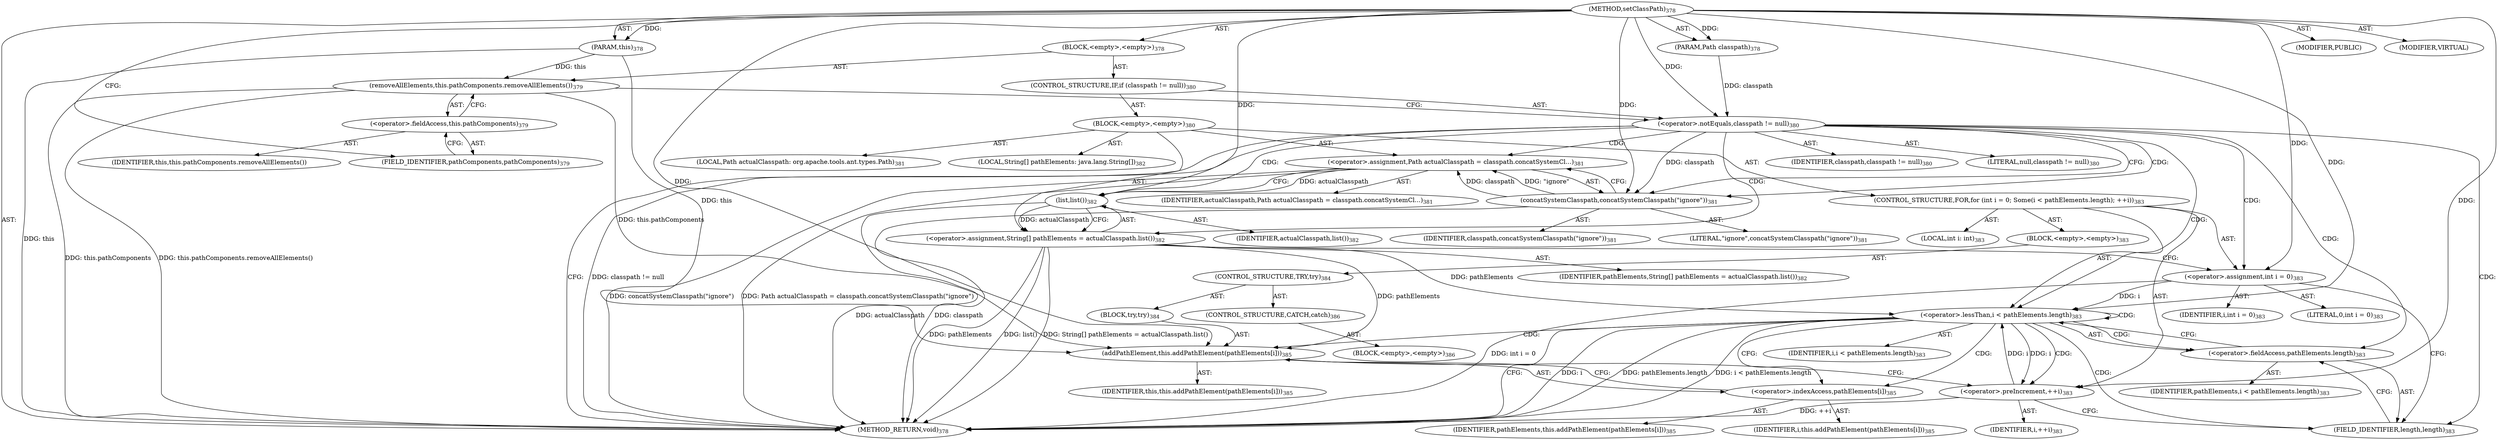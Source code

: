digraph "setClassPath" {  
"111669149706" [label = <(METHOD,setClassPath)<SUB>378</SUB>> ]
"115964116998" [label = <(PARAM,this)<SUB>378</SUB>> ]
"115964117036" [label = <(PARAM,Path classpath)<SUB>378</SUB>> ]
"25769803791" [label = <(BLOCK,&lt;empty&gt;,&lt;empty&gt;)<SUB>378</SUB>> ]
"30064771213" [label = <(removeAllElements,this.pathComponents.removeAllElements())<SUB>379</SUB>> ]
"30064771214" [label = <(&lt;operator&gt;.fieldAccess,this.pathComponents)<SUB>379</SUB>> ]
"68719476886" [label = <(IDENTIFIER,this,this.pathComponents.removeAllElements())> ]
"55834574903" [label = <(FIELD_IDENTIFIER,pathComponents,pathComponents)<SUB>379</SUB>> ]
"47244640261" [label = <(CONTROL_STRUCTURE,IF,if (classpath != null))<SUB>380</SUB>> ]
"30064771215" [label = <(&lt;operator&gt;.notEquals,classpath != null)<SUB>380</SUB>> ]
"68719476887" [label = <(IDENTIFIER,classpath,classpath != null)<SUB>380</SUB>> ]
"90194313241" [label = <(LITERAL,null,classpath != null)<SUB>380</SUB>> ]
"25769803792" [label = <(BLOCK,&lt;empty&gt;,&lt;empty&gt;)<SUB>380</SUB>> ]
"94489280515" [label = <(LOCAL,Path actualClasspath: org.apache.tools.ant.types.Path)<SUB>381</SUB>> ]
"30064771216" [label = <(&lt;operator&gt;.assignment,Path actualClasspath = classpath.concatSystemCl...)<SUB>381</SUB>> ]
"68719476888" [label = <(IDENTIFIER,actualClasspath,Path actualClasspath = classpath.concatSystemCl...)<SUB>381</SUB>> ]
"30064771217" [label = <(concatSystemClasspath,concatSystemClasspath(&quot;ignore&quot;))<SUB>381</SUB>> ]
"68719476889" [label = <(IDENTIFIER,classpath,concatSystemClasspath(&quot;ignore&quot;))<SUB>381</SUB>> ]
"90194313242" [label = <(LITERAL,&quot;ignore&quot;,concatSystemClasspath(&quot;ignore&quot;))<SUB>381</SUB>> ]
"94489280516" [label = <(LOCAL,String[] pathElements: java.lang.String[])<SUB>382</SUB>> ]
"30064771218" [label = <(&lt;operator&gt;.assignment,String[] pathElements = actualClasspath.list())<SUB>382</SUB>> ]
"68719476890" [label = <(IDENTIFIER,pathElements,String[] pathElements = actualClasspath.list())<SUB>382</SUB>> ]
"30064771219" [label = <(list,list())<SUB>382</SUB>> ]
"68719476891" [label = <(IDENTIFIER,actualClasspath,list())<SUB>382</SUB>> ]
"47244640262" [label = <(CONTROL_STRUCTURE,FOR,for (int i = 0; Some(i &lt; pathElements.length); ++i))<SUB>383</SUB>> ]
"94489280517" [label = <(LOCAL,int i: int)<SUB>383</SUB>> ]
"30064771220" [label = <(&lt;operator&gt;.assignment,int i = 0)<SUB>383</SUB>> ]
"68719476892" [label = <(IDENTIFIER,i,int i = 0)<SUB>383</SUB>> ]
"90194313243" [label = <(LITERAL,0,int i = 0)<SUB>383</SUB>> ]
"30064771221" [label = <(&lt;operator&gt;.lessThan,i &lt; pathElements.length)<SUB>383</SUB>> ]
"68719476893" [label = <(IDENTIFIER,i,i &lt; pathElements.length)<SUB>383</SUB>> ]
"30064771222" [label = <(&lt;operator&gt;.fieldAccess,pathElements.length)<SUB>383</SUB>> ]
"68719476894" [label = <(IDENTIFIER,pathElements,i &lt; pathElements.length)<SUB>383</SUB>> ]
"55834574904" [label = <(FIELD_IDENTIFIER,length,length)<SUB>383</SUB>> ]
"30064771223" [label = <(&lt;operator&gt;.preIncrement,++i)<SUB>383</SUB>> ]
"68719476895" [label = <(IDENTIFIER,i,++i)<SUB>383</SUB>> ]
"25769803793" [label = <(BLOCK,&lt;empty&gt;,&lt;empty&gt;)<SUB>383</SUB>> ]
"47244640263" [label = <(CONTROL_STRUCTURE,TRY,try)<SUB>384</SUB>> ]
"25769803794" [label = <(BLOCK,try,try)<SUB>384</SUB>> ]
"30064771224" [label = <(addPathElement,this.addPathElement(pathElements[i]))<SUB>385</SUB>> ]
"68719476749" [label = <(IDENTIFIER,this,this.addPathElement(pathElements[i]))<SUB>385</SUB>> ]
"30064771225" [label = <(&lt;operator&gt;.indexAccess,pathElements[i])<SUB>385</SUB>> ]
"68719476896" [label = <(IDENTIFIER,pathElements,this.addPathElement(pathElements[i]))<SUB>385</SUB>> ]
"68719476897" [label = <(IDENTIFIER,i,this.addPathElement(pathElements[i]))<SUB>385</SUB>> ]
"47244640264" [label = <(CONTROL_STRUCTURE,CATCH,catch)<SUB>386</SUB>> ]
"25769803795" [label = <(BLOCK,&lt;empty&gt;,&lt;empty&gt;)<SUB>386</SUB>> ]
"133143986217" [label = <(MODIFIER,PUBLIC)> ]
"133143986218" [label = <(MODIFIER,VIRTUAL)> ]
"128849018890" [label = <(METHOD_RETURN,void)<SUB>378</SUB>> ]
  "111669149706" -> "115964116998"  [ label = "AST: "] 
  "111669149706" -> "115964117036"  [ label = "AST: "] 
  "111669149706" -> "25769803791"  [ label = "AST: "] 
  "111669149706" -> "133143986217"  [ label = "AST: "] 
  "111669149706" -> "133143986218"  [ label = "AST: "] 
  "111669149706" -> "128849018890"  [ label = "AST: "] 
  "25769803791" -> "30064771213"  [ label = "AST: "] 
  "25769803791" -> "47244640261"  [ label = "AST: "] 
  "30064771213" -> "30064771214"  [ label = "AST: "] 
  "30064771214" -> "68719476886"  [ label = "AST: "] 
  "30064771214" -> "55834574903"  [ label = "AST: "] 
  "47244640261" -> "30064771215"  [ label = "AST: "] 
  "47244640261" -> "25769803792"  [ label = "AST: "] 
  "30064771215" -> "68719476887"  [ label = "AST: "] 
  "30064771215" -> "90194313241"  [ label = "AST: "] 
  "25769803792" -> "94489280515"  [ label = "AST: "] 
  "25769803792" -> "30064771216"  [ label = "AST: "] 
  "25769803792" -> "94489280516"  [ label = "AST: "] 
  "25769803792" -> "30064771218"  [ label = "AST: "] 
  "25769803792" -> "47244640262"  [ label = "AST: "] 
  "30064771216" -> "68719476888"  [ label = "AST: "] 
  "30064771216" -> "30064771217"  [ label = "AST: "] 
  "30064771217" -> "68719476889"  [ label = "AST: "] 
  "30064771217" -> "90194313242"  [ label = "AST: "] 
  "30064771218" -> "68719476890"  [ label = "AST: "] 
  "30064771218" -> "30064771219"  [ label = "AST: "] 
  "30064771219" -> "68719476891"  [ label = "AST: "] 
  "47244640262" -> "94489280517"  [ label = "AST: "] 
  "47244640262" -> "30064771220"  [ label = "AST: "] 
  "47244640262" -> "30064771221"  [ label = "AST: "] 
  "47244640262" -> "30064771223"  [ label = "AST: "] 
  "47244640262" -> "25769803793"  [ label = "AST: "] 
  "30064771220" -> "68719476892"  [ label = "AST: "] 
  "30064771220" -> "90194313243"  [ label = "AST: "] 
  "30064771221" -> "68719476893"  [ label = "AST: "] 
  "30064771221" -> "30064771222"  [ label = "AST: "] 
  "30064771222" -> "68719476894"  [ label = "AST: "] 
  "30064771222" -> "55834574904"  [ label = "AST: "] 
  "30064771223" -> "68719476895"  [ label = "AST: "] 
  "25769803793" -> "47244640263"  [ label = "AST: "] 
  "47244640263" -> "25769803794"  [ label = "AST: "] 
  "47244640263" -> "47244640264"  [ label = "AST: "] 
  "25769803794" -> "30064771224"  [ label = "AST: "] 
  "30064771224" -> "68719476749"  [ label = "AST: "] 
  "30064771224" -> "30064771225"  [ label = "AST: "] 
  "30064771225" -> "68719476896"  [ label = "AST: "] 
  "30064771225" -> "68719476897"  [ label = "AST: "] 
  "47244640264" -> "25769803795"  [ label = "AST: "] 
  "30064771213" -> "30064771215"  [ label = "CFG: "] 
  "30064771214" -> "30064771213"  [ label = "CFG: "] 
  "30064771215" -> "128849018890"  [ label = "CFG: "] 
  "30064771215" -> "30064771217"  [ label = "CFG: "] 
  "55834574903" -> "30064771214"  [ label = "CFG: "] 
  "30064771216" -> "30064771219"  [ label = "CFG: "] 
  "30064771218" -> "30064771220"  [ label = "CFG: "] 
  "30064771217" -> "30064771216"  [ label = "CFG: "] 
  "30064771219" -> "30064771218"  [ label = "CFG: "] 
  "30064771220" -> "55834574904"  [ label = "CFG: "] 
  "30064771221" -> "128849018890"  [ label = "CFG: "] 
  "30064771221" -> "30064771225"  [ label = "CFG: "] 
  "30064771223" -> "55834574904"  [ label = "CFG: "] 
  "30064771222" -> "30064771221"  [ label = "CFG: "] 
  "55834574904" -> "30064771222"  [ label = "CFG: "] 
  "30064771224" -> "30064771223"  [ label = "CFG: "] 
  "30064771225" -> "30064771224"  [ label = "CFG: "] 
  "111669149706" -> "55834574903"  [ label = "CFG: "] 
  "115964116998" -> "128849018890"  [ label = "DDG: this"] 
  "30064771213" -> "128849018890"  [ label = "DDG: this.pathComponents"] 
  "30064771213" -> "128849018890"  [ label = "DDG: this.pathComponents.removeAllElements()"] 
  "30064771215" -> "128849018890"  [ label = "DDG: classpath != null"] 
  "30064771217" -> "128849018890"  [ label = "DDG: classpath"] 
  "30064771216" -> "128849018890"  [ label = "DDG: concatSystemClasspath(&quot;ignore&quot;)"] 
  "30064771216" -> "128849018890"  [ label = "DDG: Path actualClasspath = classpath.concatSystemClasspath(&quot;ignore&quot;)"] 
  "30064771218" -> "128849018890"  [ label = "DDG: pathElements"] 
  "30064771219" -> "128849018890"  [ label = "DDG: actualClasspath"] 
  "30064771218" -> "128849018890"  [ label = "DDG: list()"] 
  "30064771218" -> "128849018890"  [ label = "DDG: String[] pathElements = actualClasspath.list()"] 
  "30064771220" -> "128849018890"  [ label = "DDG: int i = 0"] 
  "30064771221" -> "128849018890"  [ label = "DDG: i"] 
  "30064771221" -> "128849018890"  [ label = "DDG: pathElements.length"] 
  "30064771221" -> "128849018890"  [ label = "DDG: i &lt; pathElements.length"] 
  "30064771223" -> "128849018890"  [ label = "DDG: ++i"] 
  "111669149706" -> "115964116998"  [ label = "DDG: "] 
  "111669149706" -> "115964117036"  [ label = "DDG: "] 
  "115964116998" -> "30064771213"  [ label = "DDG: this"] 
  "115964117036" -> "30064771215"  [ label = "DDG: classpath"] 
  "111669149706" -> "30064771215"  [ label = "DDG: "] 
  "30064771217" -> "30064771216"  [ label = "DDG: classpath"] 
  "30064771217" -> "30064771216"  [ label = "DDG: &quot;ignore&quot;"] 
  "30064771219" -> "30064771218"  [ label = "DDG: actualClasspath"] 
  "111669149706" -> "30064771220"  [ label = "DDG: "] 
  "30064771215" -> "30064771217"  [ label = "DDG: classpath"] 
  "111669149706" -> "30064771217"  [ label = "DDG: "] 
  "30064771216" -> "30064771219"  [ label = "DDG: actualClasspath"] 
  "111669149706" -> "30064771219"  [ label = "DDG: "] 
  "30064771220" -> "30064771221"  [ label = "DDG: i"] 
  "30064771223" -> "30064771221"  [ label = "DDG: i"] 
  "111669149706" -> "30064771221"  [ label = "DDG: "] 
  "30064771218" -> "30064771221"  [ label = "DDG: pathElements"] 
  "30064771221" -> "30064771223"  [ label = "DDG: i"] 
  "111669149706" -> "30064771223"  [ label = "DDG: "] 
  "115964116998" -> "30064771224"  [ label = "DDG: this"] 
  "30064771213" -> "30064771224"  [ label = "DDG: this.pathComponents"] 
  "111669149706" -> "30064771224"  [ label = "DDG: "] 
  "30064771218" -> "30064771224"  [ label = "DDG: pathElements"] 
  "30064771215" -> "55834574904"  [ label = "CDG: "] 
  "30064771215" -> "30064771217"  [ label = "CDG: "] 
  "30064771215" -> "30064771216"  [ label = "CDG: "] 
  "30064771215" -> "30064771222"  [ label = "CDG: "] 
  "30064771215" -> "30064771221"  [ label = "CDG: "] 
  "30064771215" -> "30064771220"  [ label = "CDG: "] 
  "30064771215" -> "30064771219"  [ label = "CDG: "] 
  "30064771215" -> "30064771218"  [ label = "CDG: "] 
  "30064771221" -> "55834574904"  [ label = "CDG: "] 
  "30064771221" -> "30064771225"  [ label = "CDG: "] 
  "30064771221" -> "30064771224"  [ label = "CDG: "] 
  "30064771221" -> "30064771223"  [ label = "CDG: "] 
  "30064771221" -> "30064771222"  [ label = "CDG: "] 
  "30064771221" -> "30064771221"  [ label = "CDG: "] 
}
